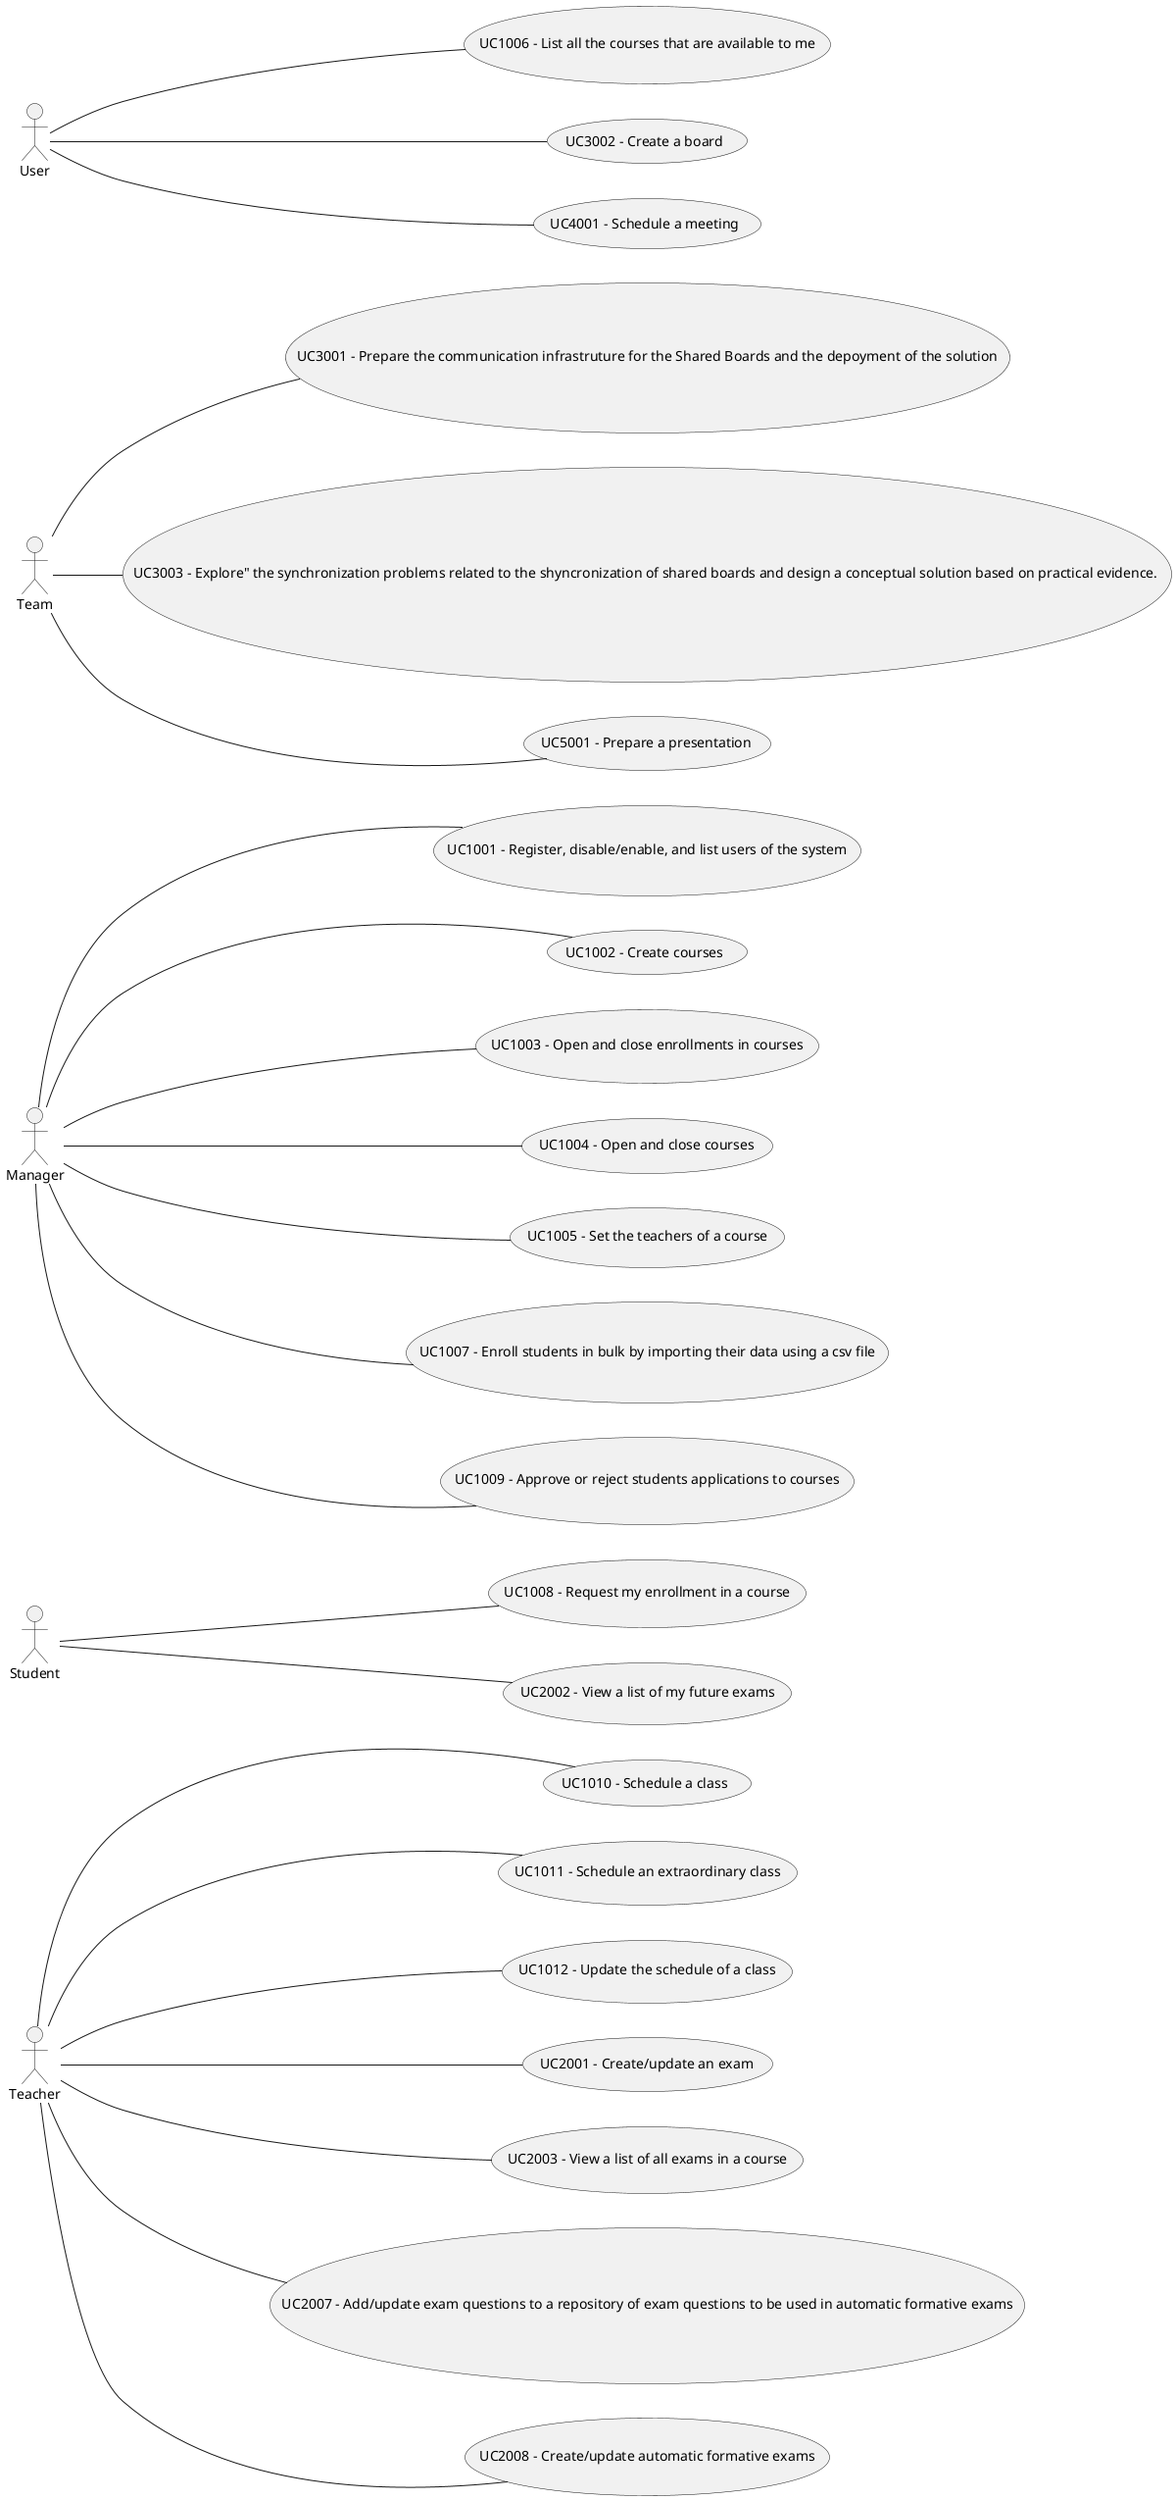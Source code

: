 @startuml
left to right direction
:Teacher: as Teacher
:Student: as Student
:Manager: as Manager
:Team: as Team
:User: as User

(UC1001 - Register, disable/enable, and list users of the system) as (UC1001)
(UC1002 - Create courses) as (UC1002)
(UC1003 - Open and close enrollments in courses) as (UC1003)
(UC1004 - Open and close courses) as (UC1004)
(UC1005 - Set the teachers of a course) as (UC1005)
(UC1006 - List all the courses that are available to me) as (UC1006)
(UC1007 - Enroll students in bulk by importing their data using a csv file) as (UC1007)
(UC1008 - Request my enrollment in a course) as (UC1008)
(UC1009 - Approve or reject students applications to courses) as (UC1009)
(UC1010 - Schedule a class) as (UC1010)
(UC1011 - Schedule an extraordinary class) as (UC1011)
(UC1012 - Update the schedule of a class) as (UC1012)
(UC2001 - Create/update an exam) as (UC2001)
(UC2002 - View a list of my future exams) as (UC2002)
(UC2003 - View a list of all exams in a course) as (UC2003)
(UC2007 - Add/update exam questions to a repository of exam questions to be used in automatic formative exams) as (UC2007)
(UC2008 - Create/update automatic formative exams) as (UC2008)
(UC3001 - Prepare the communication infrastruture for the Shared Boards and the depoyment of the solution) as (UC3001)
(UC3002 - Create a board) as (UC3002)
(UC3003 - Explore" the synchronization problems related to the shyncronization of shared boards and design a conceptual solution based on practical evidence. ) as (UC3003)
(UC4001 - Schedule a meeting) as (UC4001)
(UC5001 - Prepare a presentation) as (UC5001)






Manager -- (UC1001)
Manager -- (UC1002)
Manager -- (UC1003)
Manager -- (UC1004)
Manager -- (UC1005)
Manager -- (UC1007)
Manager -- (UC1009)

Teacher -- (UC1010)
Teacher -- (UC1011)
Teacher -- (UC1012)
Teacher -- (UC2001)
Teacher -- (UC2003)
Teacher -- (UC2007)
Teacher -- (UC2008)

Student -- (UC1008)
Student -- (UC2002)

User -- (UC1006)
User -- (UC3002)
User -- (UC4001)


Team -- (UC3001)
Team -- (UC3003)
Team -- (UC5001)
@enduml
```

